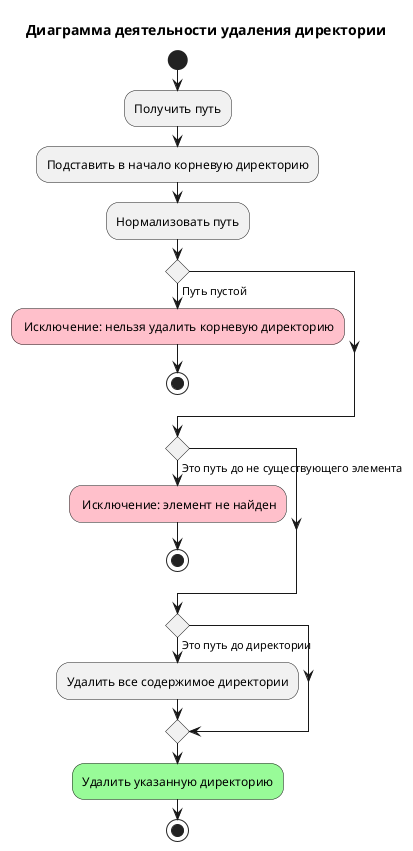 @startuml A3-delete-file-system-element
title
Диаграмма деятельности удаления директории
end title

start
:Получить путь;
:Подставить в начало корневую директорию;
:Нормализовать путь;

if () then (Путь пустой)
    #pink: Исключение: нельзя удалить корневую директорию;
    stop
endif

if () then (Это путь до не существующего элемента)
    #pink: Исключение: элемент не найден;
    stop
endif

if () then (Это путь до директории)
    :Удалить все содержимое директории;
endif

#palegreen:Удалить указанную директорию;

stop

@enduml
